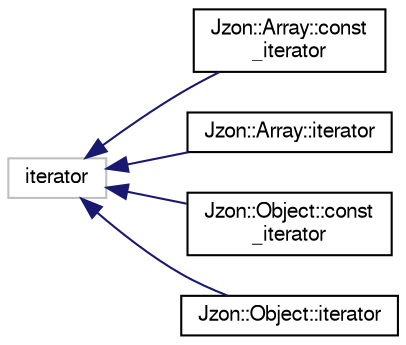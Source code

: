 digraph "Graphical Class Hierarchy"
{
  edge [fontname="FreeSans",fontsize="10",labelfontname="FreeSans",labelfontsize="10"];
  node [fontname="FreeSans",fontsize="10",shape=record];
  rankdir="LR";
  Node1 [label="iterator",height=0.2,width=0.4,color="grey75", fillcolor="white", style="filled"];
  Node1 -> Node2 [dir="back",color="midnightblue",fontsize="10",style="solid",fontname="FreeSans"];
  Node2 [label="Jzon::Array::const\l_iterator",height=0.2,width=0.4,color="black", fillcolor="white", style="filled",URL="$classJzon_1_1Array_1_1const__iterator.html"];
  Node1 -> Node3 [dir="back",color="midnightblue",fontsize="10",style="solid",fontname="FreeSans"];
  Node3 [label="Jzon::Array::iterator",height=0.2,width=0.4,color="black", fillcolor="white", style="filled",URL="$classJzon_1_1Array_1_1iterator.html"];
  Node1 -> Node4 [dir="back",color="midnightblue",fontsize="10",style="solid",fontname="FreeSans"];
  Node4 [label="Jzon::Object::const\l_iterator",height=0.2,width=0.4,color="black", fillcolor="white", style="filled",URL="$classJzon_1_1Object_1_1const__iterator.html"];
  Node1 -> Node5 [dir="back",color="midnightblue",fontsize="10",style="solid",fontname="FreeSans"];
  Node5 [label="Jzon::Object::iterator",height=0.2,width=0.4,color="black", fillcolor="white", style="filled",URL="$classJzon_1_1Object_1_1iterator.html"];
}
